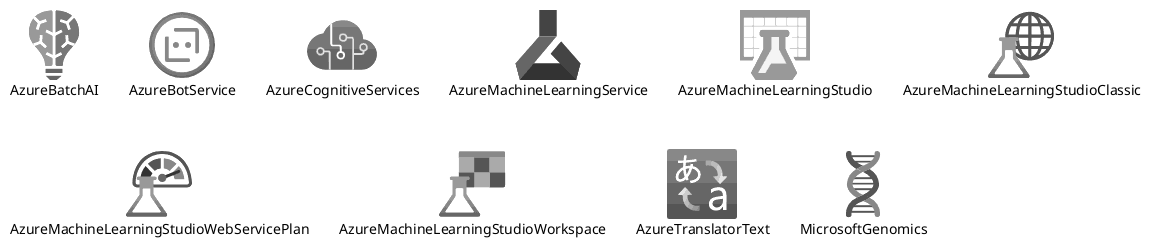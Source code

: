 @startuml

!include <azure/AzureCommon>
!include <azure/AzureC4Integration>

!include <azure/AIMachineLearning/all>
'!include <azure/Analytics/all>
''!include <azure/Blockchain/all>
'!include <azure/Compute/all>
'!include <azure/Containers/all>
'!include <azure/Databases/all>
'!include <azure/Devops/all>
'!include <azure/General/all>
''!include <azure/Health/all>
'!include <azure/Identity/all>
'!include <azure/Integration/all>
'!include <azure/InternetOfThings/all>
''!include <azure/Intune/all>
'!include <azure/Management/all>
'!include <azure/Media/all>
''!include <azure/Migrate/all>
'!include <azure/Mobile/all>
'!include <azure/Networking/all>
'!include <azure/Security/all>
''!include <azure/Stack/all>
'!include <azure/Storage/all>
'!include <azure/Web/all>


listsprites

@enduml
